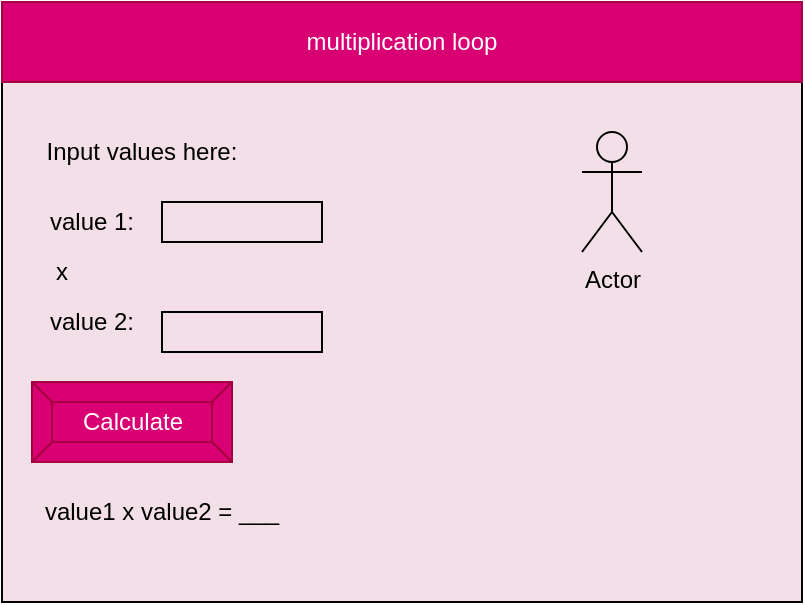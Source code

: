 <mxfile>
    <diagram id="pIaEtrtLPv3HG8r1JEND" name="Page-1">
        <mxGraphModel dx="520" dy="475" grid="1" gridSize="10" guides="1" tooltips="1" connect="1" arrows="1" fold="1" page="1" pageScale="1" pageWidth="850" pageHeight="1100" math="0" shadow="0">
            <root>
                <mxCell id="0"/>
                <mxCell id="1" parent="0"/>
                <mxCell id="2" value="" style="rounded=0;whiteSpace=wrap;html=1;fillColor=#F2DFE7;" parent="1" vertex="1">
                    <mxGeometry x="80" y="80" width="400" height="300" as="geometry"/>
                </mxCell>
                <mxCell id="3" value="multiplication loop" style="rounded=0;whiteSpace=wrap;html=1;fillColor=#d80073;fontColor=#ffffff;strokeColor=#A50040;" parent="1" vertex="1">
                    <mxGeometry x="80" y="80" width="400" height="40" as="geometry"/>
                </mxCell>
                <mxCell id="6" value="Calculate" style="labelPosition=center;verticalLabelPosition=middle;align=center;html=1;shape=mxgraph.basic.button;dx=10;fillColor=#d80073;fontColor=#ffffff;strokeColor=#A50040;" parent="1" vertex="1">
                    <mxGeometry x="95" y="270" width="100" height="40" as="geometry"/>
                </mxCell>
                <mxCell id="7" value="&lt;font color=&quot;#000000&quot;&gt;Input values here:&lt;/font&gt;" style="text;html=1;strokeColor=none;fillColor=none;align=center;verticalAlign=middle;whiteSpace=wrap;rounded=0;" parent="1" vertex="1">
                    <mxGeometry x="95" y="140" width="110" height="30" as="geometry"/>
                </mxCell>
                <mxCell id="8" value="x" style="text;html=1;strokeColor=none;fillColor=none;align=center;verticalAlign=middle;whiteSpace=wrap;rounded=0;fontColor=#000000;" parent="1" vertex="1">
                    <mxGeometry x="80" y="200" width="60" height="30" as="geometry"/>
                </mxCell>
                <mxCell id="9" value="" style="rounded=0;whiteSpace=wrap;html=1;fontColor=#000000;fillColor=#F2DFE7;strokeColor=#000000;" parent="1" vertex="1">
                    <mxGeometry x="160" y="180" width="80" height="20" as="geometry"/>
                </mxCell>
                <mxCell id="10" value="" style="rounded=0;whiteSpace=wrap;html=1;fontColor=#000000;fillColor=#F2DFE7;strokeColor=#000000;" parent="1" vertex="1">
                    <mxGeometry x="160" y="235" width="80" height="20" as="geometry"/>
                </mxCell>
                <mxCell id="12" value="value 1:" style="text;html=1;strokeColor=none;fillColor=none;align=center;verticalAlign=middle;whiteSpace=wrap;rounded=0;fontColor=#000000;" parent="1" vertex="1">
                    <mxGeometry x="95" y="175" width="60" height="30" as="geometry"/>
                </mxCell>
                <mxCell id="13" value="value 2:" style="text;html=1;strokeColor=none;fillColor=none;align=center;verticalAlign=middle;whiteSpace=wrap;rounded=0;fontColor=#000000;" parent="1" vertex="1">
                    <mxGeometry x="95" y="225" width="60" height="30" as="geometry"/>
                </mxCell>
                <mxCell id="18" value="value1 x value2 = ___" style="text;html=1;strokeColor=none;fillColor=none;align=center;verticalAlign=middle;whiteSpace=wrap;rounded=0;fontColor=#000000;" parent="1" vertex="1">
                    <mxGeometry x="90" y="320" width="140" height="30" as="geometry"/>
                </mxCell>
                <mxCell id="19" value="Actor" style="shape=umlActor;verticalLabelPosition=bottom;verticalAlign=top;html=1;outlineConnect=0;strokeColor=#000000;fillColor=none;fontColor=#000000;" vertex="1" parent="1">
                    <mxGeometry x="370" y="145" width="30" height="60" as="geometry"/>
                </mxCell>
            </root>
        </mxGraphModel>
    </diagram>
</mxfile>